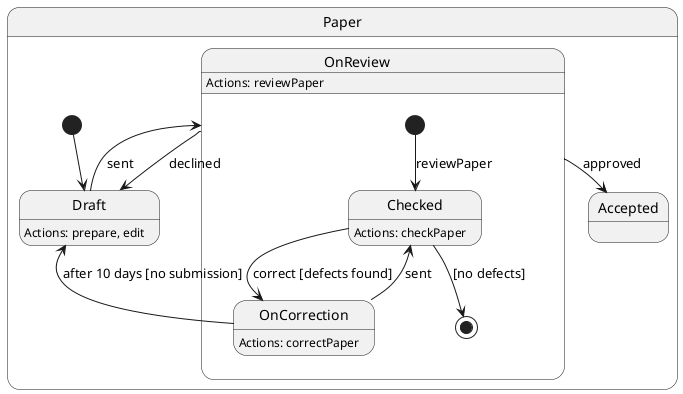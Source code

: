 @startuml
state Paper {
    [*] --> Draft
    Draft --> OnReview : sent
    
    state OnReview {
        [*] --> Checked : reviewPaper
        Checked --> OnCorrection : correct [defects found]
        Checked --> [*] : [no defects]
        
        OnCorrection --> Checked : sent
        OnCorrection --> Draft : after 10 days [no submission]
    }
    
    OnReview --> Accepted : approved
    OnReview --> Draft : declined
}

Draft : Actions: prepare, edit
OnReview : Actions: reviewPaper
Checked : Actions: checkPaper
OnCorrection : Actions: correctPaper
@enduml

